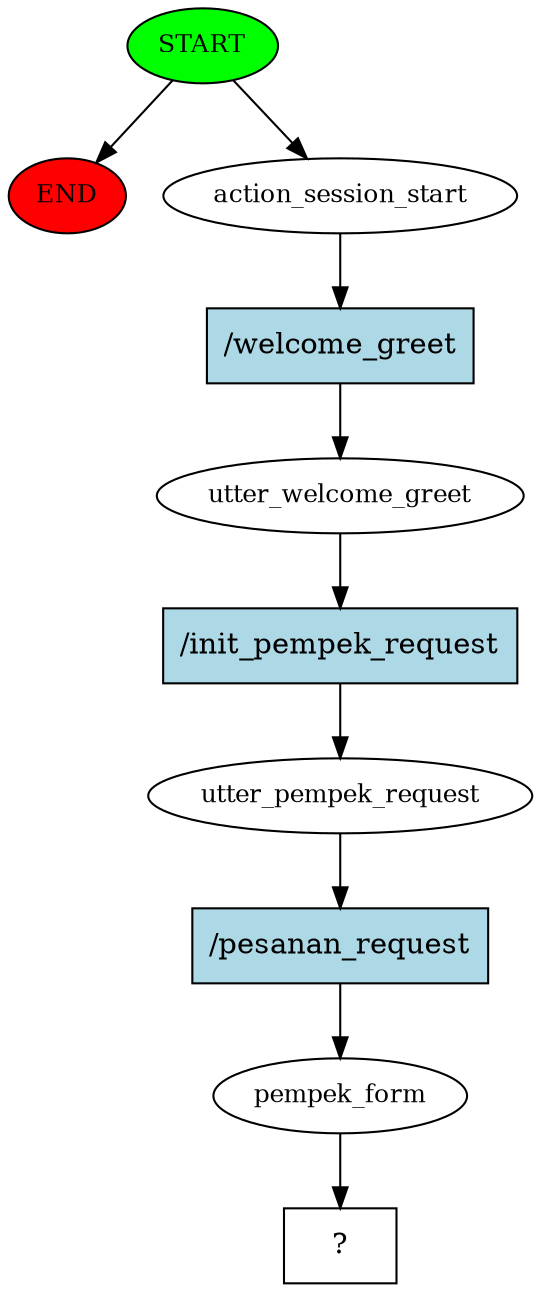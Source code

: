 digraph  {
0 [class="start active", fillcolor=green, fontsize=12, label=START, style=filled];
"-1" [class=end, fillcolor=red, fontsize=12, label=END, style=filled];
1 [class=active, fontsize=12, label=action_session_start];
2 [class=active, fontsize=12, label=utter_welcome_greet];
3 [class=active, fontsize=12, label=utter_pempek_request];
4 [class=active, fontsize=12, label=pempek_form];
5 [class="intent dashed active", label="  ?  ", shape=rect];
6 [class="intent active", fillcolor=lightblue, label="/welcome_greet", shape=rect, style=filled];
7 [class="intent active", fillcolor=lightblue, label="/init_pempek_request", shape=rect, style=filled];
8 [class="intent active", fillcolor=lightblue, label="/pesanan_request", shape=rect, style=filled];
0 -> "-1"  [class="", key=NONE, label=""];
0 -> 1  [class=active, key=NONE, label=""];
1 -> 6  [class=active, key=0];
2 -> 7  [class=active, key=0];
3 -> 8  [class=active, key=0];
4 -> 5  [class=active, key=NONE, label=""];
6 -> 2  [class=active, key=0];
7 -> 3  [class=active, key=0];
8 -> 4  [class=active, key=0];
}
